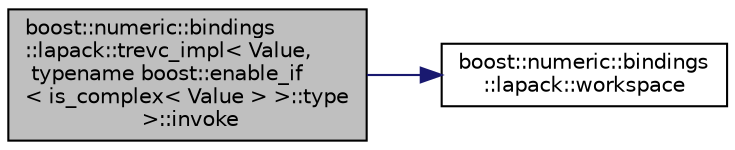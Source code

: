 digraph "boost::numeric::bindings::lapack::trevc_impl&lt; Value, typename boost::enable_if&lt; is_complex&lt; Value &gt; &gt;::type &gt;::invoke"
{
  edge [fontname="Helvetica",fontsize="10",labelfontname="Helvetica",labelfontsize="10"];
  node [fontname="Helvetica",fontsize="10",shape=record];
  rankdir="LR";
  Node7 [label="boost::numeric::bindings\l::lapack::trevc_impl\< Value,\l typename boost::enable_if\l\< is_complex\< Value \> \>::type\l \>::invoke",height=0.2,width=0.4,color="black", fillcolor="grey75", style="filled", fontcolor="black"];
  Node7 -> Node8 [color="midnightblue",fontsize="10",style="solid",fontname="Helvetica"];
  Node8 [label="boost::numeric::bindings\l::lapack::workspace",height=0.2,width=0.4,color="black", fillcolor="white", style="filled",URL="$dd/d80/namespaceboost_1_1numeric_1_1bindings_1_1lapack.html#ac9ce5d4f22a2ce808e88cd32bbfbe048"];
}
